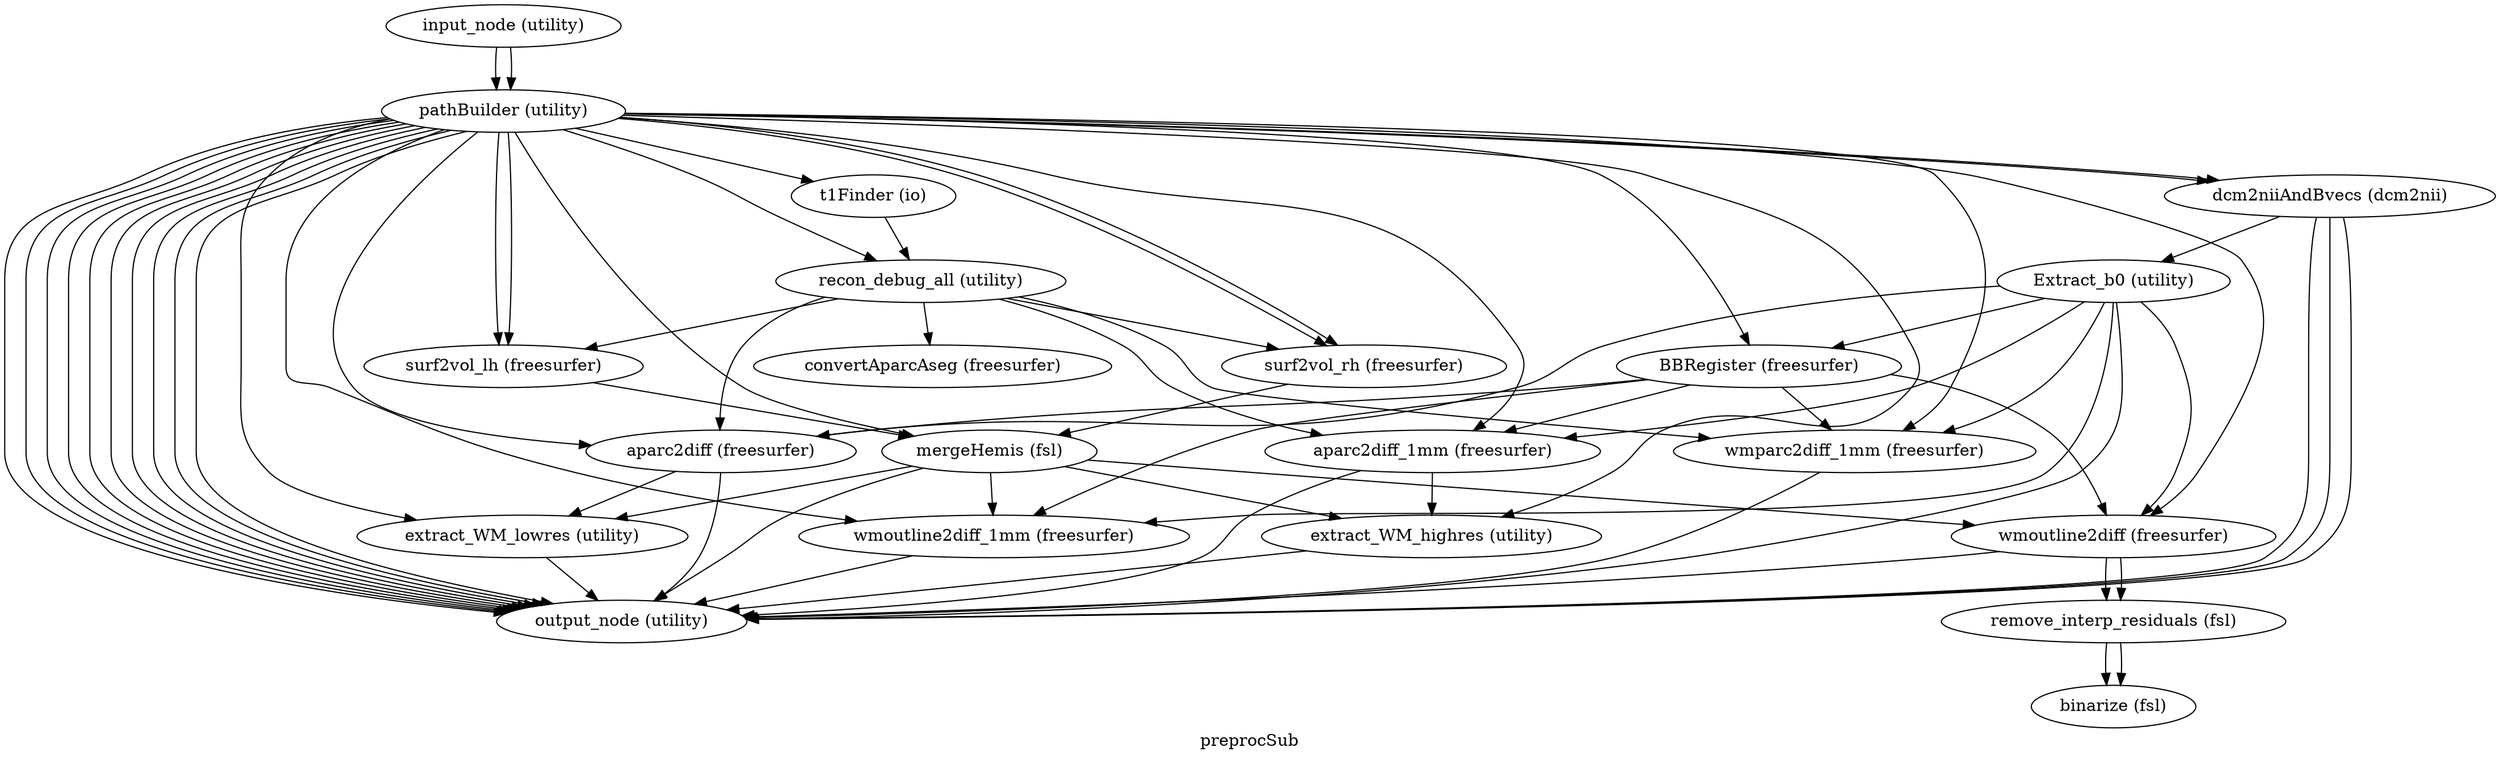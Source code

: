 digraph preprocSub{
  label="preprocSub";
  preprocSub_input_node[label="input_node (utility)"];
  preprocSub_pathBuilder[label="pathBuilder (utility)"];
  preprocSub_t1Finder[label="t1Finder (io)"];
  preprocSub_recon_debug_all[label="recon_debug_all (utility)"];
  preprocSub_surf2vol_rh[label="surf2vol_rh (freesurfer)"];
  preprocSub_convertAparcAseg[label="convertAparcAseg (freesurfer)"];
  preprocSub_surf2vol_lh[label="surf2vol_lh (freesurfer)"];
  preprocSub_mergeHemis[label="mergeHemis (fsl)"];
  preprocSub_dcm2niiAndBvecs[label="dcm2niiAndBvecs (dcm2nii)"];
  preprocSub_Extract_b0[label="Extract_b0 (utility)"];
  preprocSub_BBRegister[label="BBRegister (freesurfer)"];
  preprocSub_wmparc2diff_1mm[label="wmparc2diff_1mm (freesurfer)"];
  preprocSub_wmoutline2diff[label="wmoutline2diff (freesurfer)"];
  preprocSub_remove_interp_residuals[label="remove_interp_residuals (fsl)"];
  preprocSub_binarize[label="binarize (fsl)"];
  preprocSub_wmoutline2diff_1mm[label="wmoutline2diff_1mm (freesurfer)"];
  preprocSub_aparc2diff_1mm[label="aparc2diff_1mm (freesurfer)"];
  preprocSub_extract_WM_highres[label="extract_WM_highres (utility)"];
  preprocSub_aparc2diff[label="aparc2diff (freesurfer)"];
  preprocSub_extract_WM_lowres[label="extract_WM_lowres (utility)"];
  preprocSub_output_node[label="output_node (utility)"];
  preprocSub_input_node -> preprocSub_pathBuilder;
  preprocSub_input_node -> preprocSub_pathBuilder;
  preprocSub_pathBuilder -> preprocSub_dcm2niiAndBvecs;
  preprocSub_pathBuilder -> preprocSub_dcm2niiAndBvecs;
  preprocSub_pathBuilder -> preprocSub_aparc2diff;
  preprocSub_pathBuilder -> preprocSub_surf2vol_rh;
  preprocSub_pathBuilder -> preprocSub_surf2vol_rh;
  preprocSub_pathBuilder -> preprocSub_wmparc2diff_1mm;
  preprocSub_pathBuilder -> preprocSub_wmoutline2diff;
  preprocSub_pathBuilder -> preprocSub_aparc2diff_1mm;
  preprocSub_pathBuilder -> preprocSub_wmoutline2diff_1mm;
  preprocSub_pathBuilder -> preprocSub_surf2vol_lh;
  preprocSub_pathBuilder -> preprocSub_surf2vol_lh;
  preprocSub_pathBuilder -> preprocSub_t1Finder;
  preprocSub_pathBuilder -> preprocSub_output_node;
  preprocSub_pathBuilder -> preprocSub_output_node;
  preprocSub_pathBuilder -> preprocSub_output_node;
  preprocSub_pathBuilder -> preprocSub_output_node;
  preprocSub_pathBuilder -> preprocSub_output_node;
  preprocSub_pathBuilder -> preprocSub_output_node;
  preprocSub_pathBuilder -> preprocSub_output_node;
  preprocSub_pathBuilder -> preprocSub_output_node;
  preprocSub_pathBuilder -> preprocSub_output_node;
  preprocSub_pathBuilder -> preprocSub_output_node;
  preprocSub_pathBuilder -> preprocSub_extract_WM_lowres;
  preprocSub_pathBuilder -> preprocSub_extract_WM_highres;
  preprocSub_pathBuilder -> preprocSub_recon_debug_all;
  preprocSub_pathBuilder -> preprocSub_mergeHemis;
  preprocSub_pathBuilder -> preprocSub_BBRegister;
  preprocSub_t1Finder -> preprocSub_recon_debug_all;
  preprocSub_recon_debug_all -> preprocSub_wmparc2diff_1mm;
  preprocSub_recon_debug_all -> preprocSub_surf2vol_rh;
  preprocSub_recon_debug_all -> preprocSub_convertAparcAseg;
  preprocSub_recon_debug_all -> preprocSub_surf2vol_lh;
  preprocSub_recon_debug_all -> preprocSub_aparc2diff_1mm;
  preprocSub_recon_debug_all -> preprocSub_aparc2diff;
  preprocSub_surf2vol_rh -> preprocSub_mergeHemis;
  preprocSub_surf2vol_lh -> preprocSub_mergeHemis;
  preprocSub_mergeHemis -> preprocSub_extract_WM_highres;
  preprocSub_mergeHemis -> preprocSub_extract_WM_lowres;
  preprocSub_mergeHemis -> preprocSub_wmoutline2diff_1mm;
  preprocSub_mergeHemis -> preprocSub_output_node;
  preprocSub_mergeHemis -> preprocSub_wmoutline2diff;
  preprocSub_dcm2niiAndBvecs -> preprocSub_Extract_b0;
  preprocSub_dcm2niiAndBvecs -> preprocSub_output_node;
  preprocSub_dcm2niiAndBvecs -> preprocSub_output_node;
  preprocSub_dcm2niiAndBvecs -> preprocSub_output_node;
  preprocSub_Extract_b0 -> preprocSub_wmparc2diff_1mm;
  preprocSub_Extract_b0 -> preprocSub_BBRegister;
  preprocSub_Extract_b0 -> preprocSub_wmoutline2diff;
  preprocSub_Extract_b0 -> preprocSub_wmoutline2diff_1mm;
  preprocSub_Extract_b0 -> preprocSub_aparc2diff_1mm;
  preprocSub_Extract_b0 -> preprocSub_output_node;
  preprocSub_Extract_b0 -> preprocSub_aparc2diff;
  preprocSub_BBRegister -> preprocSub_wmparc2diff_1mm;
  preprocSub_BBRegister -> preprocSub_aparc2diff_1mm;
  preprocSub_BBRegister -> preprocSub_aparc2diff;
  preprocSub_BBRegister -> preprocSub_wmoutline2diff_1mm;
  preprocSub_BBRegister -> preprocSub_wmoutline2diff;
  preprocSub_wmparc2diff_1mm -> preprocSub_output_node;
  preprocSub_wmoutline2diff -> preprocSub_remove_interp_residuals;
  preprocSub_wmoutline2diff -> preprocSub_remove_interp_residuals;
  preprocSub_wmoutline2diff -> preprocSub_output_node;
  preprocSub_remove_interp_residuals -> preprocSub_binarize;
  preprocSub_remove_interp_residuals -> preprocSub_binarize;
  preprocSub_wmoutline2diff_1mm -> preprocSub_output_node;
  preprocSub_aparc2diff_1mm -> preprocSub_extract_WM_highres;
  preprocSub_aparc2diff_1mm -> preprocSub_output_node;
  preprocSub_extract_WM_highres -> preprocSub_output_node;
  preprocSub_aparc2diff -> preprocSub_extract_WM_lowres;
  preprocSub_aparc2diff -> preprocSub_output_node;
  preprocSub_extract_WM_lowres -> preprocSub_output_node;
}